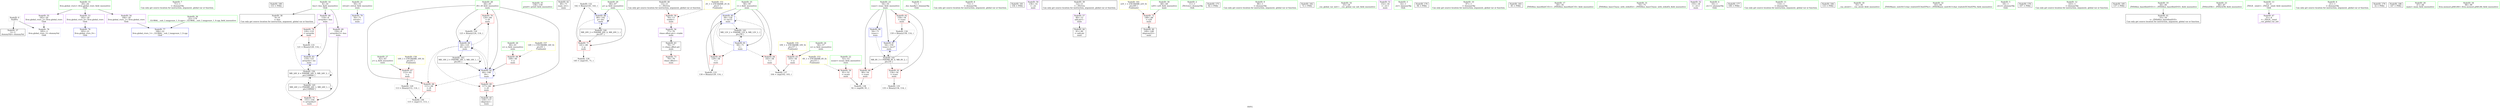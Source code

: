 digraph "SVFG" {
	label="SVFG";

	Node0x5644f8754e00 [shape=record,color=grey,label="{NodeID: 0\nNullPtr}"];
	Node0x5644f8754e00 -> Node0x5644f876aba0[style=solid];
	Node0x5644f8754e00 -> Node0x5644f876def0[style=solid];
	Node0x5644f8755520 [shape=record,color=green,label="{NodeID: 7\n71\<--1\n\<--dummyObj\nCan only get source location for instruction, argument, global var or function.}"];
	Node0x5644f8781910 [shape=record,color=black,label="{NodeID: 180\n153 = PHI()\n}"];
	Node0x5644f8769940 [shape=record,color=green,label="{NodeID: 14\n8\<--10\nbus\<--bus_field_insensitive\nGlob }"];
	Node0x5644f8769940 -> Node0x5644f876aca0[style=solid];
	Node0x5644f8769940 -> Node0x5644f876c5a0[style=solid];
	Node0x5644f8769940 -> Node0x5644f876c670[style=solid];
	Node0x5644f8769db0 [shape=record,color=green,label="{NodeID: 21\n50\<--51\nretval\<--retval_field_insensitive\nmain\n}"];
	Node0x5644f8769db0 -> Node0x5644f876dff0[style=solid];
	Node0x5644f876a360 [shape=record,color=green,label="{NodeID: 28\n64\<--65\ni9\<--i9_field_insensitive\nmain\n}"];
	Node0x5644f876a360 -> Node0x5644f876d670[style=solid];
	Node0x5644f876a360 -> Node0x5644f876d740[style=solid];
	Node0x5644f876a360 -> Node0x5644f876d810[style=solid];
	Node0x5644f876a360 -> Node0x5644f876e260[style=solid];
	Node0x5644f876a360 -> Node0x5644f876e400[style=solid];
	Node0x5644f876a9a0 [shape=record,color=green,label="{NodeID: 35\n138\<--139\nprintf\<--printf_field_insensitive\n}"];
	Node0x5644f876b0a0 [shape=record,color=black,label="{NodeID: 42\n49\<--71\nmain_ret\<--\nmain\n}"];
	Node0x5644f8771200 [shape=record,color=grey,label="{NodeID: 132\n142 = Binary(141, 143, )\n}"];
	Node0x5644f8771200 -> Node0x5644f876e5a0[style=solid];
	Node0x5644f876c670 [shape=record,color=purple,label="{NodeID: 49\n150\<--8\narrayidx23\<--bus\nmain\n}"];
	Node0x5644f876c670 -> Node0x5644f876dc20[style=solid];
	Node0x5644f876c0d0 [shape=record,color=grey,label="{NodeID: 139\n145 = cmp(141, 71, )\n}"];
	Node0x5644f876ccb0 [shape=record,color=purple,label="{NodeID: 56\n77\<--76\nvbase.offset.ptr\<--vtable\nmain\n}"];
	Node0x5644f876ccb0 -> Node0x5644f876b170[style=solid];
	Node0x5644f876d260 [shape=record,color=red,label="{NodeID: 63\n103\<--56\n\<--n\nmain\n}"];
	Node0x5644f876d260 -> Node0x5644f876bdd0[style=solid];
	Node0x5644f877a030 [shape=record,color=yellow,style=double,label="{NodeID: 153\n6V_1 = ENCHI(MR_6V_0)\npts\{53 \}\nFun[main]}"];
	Node0x5644f877a030 -> Node0x5644f876cf20[style=dashed];
	Node0x5644f876d810 [shape=record,color=red,label="{NodeID: 70\n124\<--64\n\<--i9\nmain\n}"];
	Node0x5644f876d810 -> Node0x5644f8770f00[style=solid];
	Node0x5644f876ddf0 [shape=record,color=blue,label="{NodeID: 77\n184\<--22\nllvm.global_ctors_1\<--_GLOBAL__sub_I_tangyouze_1_0.cpp\nGlob }"];
	Node0x5644f876e400 [shape=record,color=blue,label="{NodeID: 84\n64\<--125\ni9\<--inc13\nmain\n}"];
	Node0x5644f876e400 -> Node0x5644f876d670[style=dashed];
	Node0x5644f876e400 -> Node0x5644f876d740[style=dashed];
	Node0x5644f876e400 -> Node0x5644f876d810[style=dashed];
	Node0x5644f876e400 -> Node0x5644f876e260[style=dashed];
	Node0x5644f876e400 -> Node0x5644f876e400[style=dashed];
	Node0x5644f876e400 -> Node0x5644f8776c30[style=dashed];
	Node0x5644f8753f10 [shape=record,color=green,label="{NodeID: 1\n7\<--1\n__dso_handle\<--dummyObj\nGlob }"];
	Node0x5644f87555b0 [shape=record,color=green,label="{NodeID: 8\n73\<--1\n\<--dummyObj\nCan only get source location for instruction, argument, global var or function.}"];
	Node0x5644f8781a10 [shape=record,color=black,label="{NodeID: 181\n156 = PHI()\n}"];
	Node0x5644f87699d0 [shape=record,color=green,label="{NodeID: 15\n20\<--24\nllvm.global_ctors\<--llvm.global_ctors_field_insensitive\nGlob }"];
	Node0x5644f87699d0 -> Node0x5644f876c9b0[style=solid];
	Node0x5644f87699d0 -> Node0x5644f876cab0[style=solid];
	Node0x5644f87699d0 -> Node0x5644f876cbb0[style=solid];
	Node0x5644f8769e80 [shape=record,color=green,label="{NodeID: 22\n52\<--53\nncase\<--ncase_field_insensitive\nmain\n}"];
	Node0x5644f8769e80 -> Node0x5644f876cf20[style=solid];
	Node0x5644f876a430 [shape=record,color=green,label="{NodeID: 29\n66\<--67\np\<--p_field_insensitive\nmain\n}"];
	Node0x5644f876a430 -> Node0x5644f876d8e0[style=solid];
	Node0x5644f876a430 -> Node0x5644f876e5a0[style=solid];
	Node0x5644f876aaa0 [shape=record,color=green,label="{NodeID: 36\n22\<--179\n_GLOBAL__sub_I_tangyouze_1_0.cpp\<--_GLOBAL__sub_I_tangyouze_1_0.cpp_field_insensitive\n}"];
	Node0x5644f876aaa0 -> Node0x5644f876ddf0[style=solid];
	Node0x5644f876b170 [shape=record,color=black,label="{NodeID: 43\n78\<--77\n\<--vbase.offset.ptr\nmain\n}"];
	Node0x5644f876b170 -> Node0x5644f876da80[style=solid];
	Node0x5644f8771380 [shape=record,color=grey,label="{NodeID: 133\n130 = Binary(129, 114, )\n}"];
	Node0x5644f8771380 -> Node0x5644f876e4d0[style=solid];
	Node0x5644f876c740 [shape=record,color=purple,label="{NodeID: 50\n136\<--14\n\<--.str\nmain\n}"];
	Node0x5644f876cd80 [shape=record,color=purple,label="{NodeID: 57\n80\<--12\nadd.ptr\<--\nmain\n}"];
	Node0x5644f876cd80 -> Node0x5644f876b240[style=solid];
	Node0x5644f876d330 [shape=record,color=red,label="{NodeID: 64\n102\<--58\n\<--i\nmain\n}"];
	Node0x5644f876d330 -> Node0x5644f876bdd0[style=solid];
	Node0x5644f876d8e0 [shape=record,color=red,label="{NodeID: 71\n141\<--66\n\<--p\nmain\n}"];
	Node0x5644f876d8e0 -> Node0x5644f8771200[style=solid];
	Node0x5644f876d8e0 -> Node0x5644f876c0d0[style=solid];
	Node0x5644f877a730 [shape=record,color=yellow,style=double,label="{NodeID: 161\n22V_1 = ENCHI(MR_22V_0)\npts\{69 \}\nFun[main]}"];
	Node0x5644f877a730 -> Node0x5644f876d9b0[style=dashed];
	Node0x5644f876def0 [shape=record,color=blue, style = dotted,label="{NodeID: 78\n185\<--3\nllvm.global_ctors_2\<--dummyVal\nGlob }"];
	Node0x5644f876e4d0 [shape=record,color=blue,label="{NodeID: 85\n58\<--130\ni\<--inc15\nmain\n}"];
	Node0x5644f876e4d0 -> Node0x5644f876d330[style=dashed];
	Node0x5644f876e4d0 -> Node0x5644f876d400[style=dashed];
	Node0x5644f876e4d0 -> Node0x5644f876e4d0[style=dashed];
	Node0x5644f876e4d0 -> Node0x5644f8776730[style=dashed];
	Node0x5644f87563a0 [shape=record,color=green,label="{NodeID: 2\n11\<--1\n_ZSt3cin\<--dummyObj\nGlob }"];
	Node0x5644f8781410 [shape=record,color=black,label="{NodeID: 175\n82 = PHI()\n}"];
	Node0x5644f8755640 [shape=record,color=green,label="{NodeID: 9\n96\<--1\n\<--dummyObj\nCan only get source location for instruction, argument, global var or function.}"];
	Node0x5644f8781b10 [shape=record,color=black,label="{NodeID: 182\n72 = PHI()\n}"];
	Node0x5644f8769a60 [shape=record,color=green,label="{NodeID: 16\n25\<--26\n__cxx_global_var_init\<--__cxx_global_var_init_field_insensitive\n}"];
	Node0x5644f8769f50 [shape=record,color=green,label="{NodeID: 23\n54\<--55\nicase\<--icase_field_insensitive\nmain\n}"];
	Node0x5644f8769f50 -> Node0x5644f876cff0[style=solid];
	Node0x5644f8769f50 -> Node0x5644f876d0c0[style=solid];
	Node0x5644f8769f50 -> Node0x5644f876d190[style=solid];
	Node0x5644f8769f50 -> Node0x5644f876e0c0[style=solid];
	Node0x5644f8769f50 -> Node0x5644f876e670[style=solid];
	Node0x5644f876a500 [shape=record,color=green,label="{NodeID: 30\n68\<--69\nx20\<--x20_field_insensitive\nmain\n}"];
	Node0x5644f876a500 -> Node0x5644f876d9b0[style=solid];
	Node0x5644f876aba0 [shape=record,color=black,label="{NodeID: 37\n2\<--3\ndummyVal\<--dummyVal\n}"];
	Node0x5644f876b240 [shape=record,color=black,label="{NodeID: 44\n81\<--80\n\<--add.ptr\nmain\n}"];
	Node0x5644f8771500 [shape=record,color=grey,label="{NodeID: 134\n159 = Binary(158, 114, )\n}"];
	Node0x5644f8771500 -> Node0x5644f876e670[style=solid];
	Node0x5644f876c810 [shape=record,color=purple,label="{NodeID: 51\n152\<--16\n\<--.str.1\nmain\n}"];
	Node0x5644f8776230 [shape=record,color=black,label="{NodeID: 141\nMR_8V_3 = PHI(MR_8V_4, MR_8V_2, )\npts\{55 \}\n}"];
	Node0x5644f8776230 -> Node0x5644f876cff0[style=dashed];
	Node0x5644f8776230 -> Node0x5644f876d0c0[style=dashed];
	Node0x5644f8776230 -> Node0x5644f876d190[style=dashed];
	Node0x5644f8776230 -> Node0x5644f876e670[style=dashed];
	Node0x5644f876ce50 [shape=record,color=red,label="{NodeID: 58\n76\<--13\nvtable\<--\nmain\n}"];
	Node0x5644f876ce50 -> Node0x5644f876ccb0[style=solid];
	Node0x5644f876d400 [shape=record,color=red,label="{NodeID: 65\n129\<--58\n\<--i\nmain\n}"];
	Node0x5644f876d400 -> Node0x5644f8771380[style=solid];
	Node0x5644f877a1f0 [shape=record,color=yellow,style=double,label="{NodeID: 155\n10V_1 = ENCHI(MR_10V_0)\npts\{57 \}\nFun[main]}"];
	Node0x5644f877a1f0 -> Node0x5644f876d260[style=dashed];
	Node0x5644f876d9b0 [shape=record,color=red,label="{NodeID: 72\n148\<--68\n\<--x20\nmain\n}"];
	Node0x5644f876d9b0 -> Node0x5644f876b3e0[style=solid];
	Node0x5644f876dff0 [shape=record,color=blue,label="{NodeID: 79\n50\<--71\nretval\<--\nmain\n}"];
	Node0x5644f876e5a0 [shape=record,color=blue,label="{NodeID: 86\n66\<--142\np\<--dec\nmain\n}"];
	Node0x5644f876e5a0 -> Node0x5644f876d8e0[style=dashed];
	Node0x5644f876e5a0 -> Node0x5644f876e5a0[style=dashed];
	Node0x5644f876e5a0 -> Node0x5644f8777130[style=dashed];
	Node0x5644f8755250 [shape=record,color=green,label="{NodeID: 3\n14\<--1\n.str\<--dummyObj\nGlob }"];
	Node0x5644f8781510 [shape=record,color=black,label="{NodeID: 176\n94 = PHI()\n}"];
	Node0x5644f8755760 [shape=record,color=green,label="{NodeID: 10\n97\<--1\n\<--dummyObj\nCan only get source location for instruction, argument, global var or function.}"];
	Node0x5644f8781c10 [shape=record,color=black,label="{NodeID: 183\n85 = PHI()\n}"];
	Node0x5644f8769af0 [shape=record,color=green,label="{NodeID: 17\n29\<--30\n_ZNSt8ios_base4InitC1Ev\<--_ZNSt8ios_base4InitC1Ev_field_insensitive\n}"];
	Node0x5644f876a020 [shape=record,color=green,label="{NodeID: 24\n56\<--57\nn\<--n_field_insensitive\nmain\n}"];
	Node0x5644f876a020 -> Node0x5644f876d260[style=solid];
	Node0x5644f876a5d0 [shape=record,color=green,label="{NodeID: 31\n74\<--75\n_ZNSt8ios_base15sync_with_stdioEb\<--_ZNSt8ios_base15sync_with_stdioEb_field_insensitive\n}"];
	Node0x5644f876aca0 [shape=record,color=black,label="{NodeID: 38\n9\<--8\n\<--bus\nCan only get source location for instruction, argument, global var or function.}"];
	Node0x5644f876b310 [shape=record,color=black,label="{NodeID: 45\n118\<--117\nidxprom\<--\nmain\n}"];
	Node0x5644f8771680 [shape=record,color=grey,label="{NodeID: 135\n135 = Binary(134, 114, )\n}"];
	Node0x5644f876c8e0 [shape=record,color=purple,label="{NodeID: 52\n155\<--18\n\<--.str.2\nmain\n}"];
	Node0x5644f8776730 [shape=record,color=black,label="{NodeID: 142\nMR_12V_2 = PHI(MR_12V_4, MR_12V_1, )\npts\{59 \}\n}"];
	Node0x5644f8776730 -> Node0x5644f876e190[style=dashed];
	Node0x5644f876cf20 [shape=record,color=red,label="{NodeID: 59\n91\<--52\n\<--ncase\nmain\n}"];
	Node0x5644f876cf20 -> Node0x5644f876bf50[style=solid];
	Node0x5644f876d4d0 [shape=record,color=red,label="{NodeID: 66\n108\<--60\n\<--x\nmain\n}"];
	Node0x5644f876d4d0 -> Node0x5644f876e260[style=solid];
	Node0x5644f876da80 [shape=record,color=red,label="{NodeID: 73\n79\<--78\nvbase.offset\<--\nmain\n}"];
	Node0x5644f876e0c0 [shape=record,color=blue,label="{NodeID: 80\n54\<--71\nicase\<--\nmain\n}"];
	Node0x5644f876e0c0 -> Node0x5644f8776230[style=dashed];
	Node0x5644f876e670 [shape=record,color=blue,label="{NodeID: 87\n54\<--159\nicase\<--inc27\nmain\n}"];
	Node0x5644f876e670 -> Node0x5644f8776230[style=dashed];
	Node0x5644f8755060 [shape=record,color=green,label="{NodeID: 4\n16\<--1\n.str.1\<--dummyObj\nGlob }"];
	Node0x5644f8781610 [shape=record,color=black,label="{NodeID: 177\n106 = PHI()\n}"];
	Node0x5644f87557f0 [shape=record,color=green,label="{NodeID: 11\n114\<--1\n\<--dummyObj\nCan only get source location for instruction, argument, global var or function.}"];
	Node0x5644f8781d10 [shape=record,color=black,label="{NodeID: 184\n133 = PHI()\n}"];
	Node0x5644f8769b80 [shape=record,color=green,label="{NodeID: 18\n35\<--36\n__cxa_atexit\<--__cxa_atexit_field_insensitive\n}"];
	Node0x5644f876a0f0 [shape=record,color=green,label="{NodeID: 25\n58\<--59\ni\<--i_field_insensitive\nmain\n}"];
	Node0x5644f876a0f0 -> Node0x5644f876d330[style=solid];
	Node0x5644f876a0f0 -> Node0x5644f876d400[style=solid];
	Node0x5644f876a0f0 -> Node0x5644f876e190[style=solid];
	Node0x5644f876a0f0 -> Node0x5644f876e4d0[style=solid];
	Node0x5644f876a6a0 [shape=record,color=green,label="{NodeID: 32\n83\<--84\n_ZNSt9basic_iosIcSt11char_traitsIcEE3tieEPSo\<--_ZNSt9basic_iosIcSt11char_traitsIcEE3tieEPSo_field_insensitive\n}"];
	Node0x5644f876ada0 [shape=record,color=black,label="{NodeID: 39\n12\<--11\n\<--_ZSt3cin\nCan only get source location for instruction, argument, global var or function.}"];
	Node0x5644f876ada0 -> Node0x5644f876cd80[style=solid];
	Node0x5644f8770d80 [shape=record,color=grey,label="{NodeID: 129\n113 = Binary(112, 114, )\n}"];
	Node0x5644f8770d80 -> Node0x5644f8771800[style=solid];
	Node0x5644f876b3e0 [shape=record,color=black,label="{NodeID: 46\n149\<--148\nidxprom22\<--\nmain\n}"];
	Node0x5644f8771800 [shape=record,color=grey,label="{NodeID: 136\n115 = cmp(111, 113, )\n}"];
	Node0x5644f876c9b0 [shape=record,color=purple,label="{NodeID: 53\n183\<--20\nllvm.global_ctors_0\<--llvm.global_ctors\nGlob }"];
	Node0x5644f876c9b0 -> Node0x5644f876dcf0[style=solid];
	Node0x5644f8776c30 [shape=record,color=black,label="{NodeID: 143\nMR_18V_2 = PHI(MR_18V_3, MR_18V_1, )\npts\{65 \}\n}"];
	Node0x5644f8776c30 -> Node0x5644f876e260[style=dashed];
	Node0x5644f8776c30 -> Node0x5644f8776c30[style=dashed];
	Node0x5644f876cff0 [shape=record,color=red,label="{NodeID: 60\n90\<--54\n\<--icase\nmain\n}"];
	Node0x5644f876cff0 -> Node0x5644f876bf50[style=solid];
	Node0x5644f8778f30 [shape=record,color=black,label="{NodeID: 150\nMR_24V_4 = PHI(MR_24V_5, MR_24V_3, )\npts\{100000 \}\n}"];
	Node0x5644f8778f30 -> Node0x5644f876db50[style=dashed];
	Node0x5644f8778f30 -> Node0x5644f876dc20[style=dashed];
	Node0x5644f8778f30 -> Node0x5644f876e330[style=dashed];
	Node0x5644f8778f30 -> Node0x5644f8777630[style=dashed];
	Node0x5644f8778f30 -> Node0x5644f8778f30[style=dashed];
	Node0x5644f876d5a0 [shape=record,color=red,label="{NodeID: 67\n112\<--62\n\<--y\nmain\n}"];
	Node0x5644f876d5a0 -> Node0x5644f8770d80[style=solid];
	Node0x5644f877a3b0 [shape=record,color=yellow,style=double,label="{NodeID: 157\n14V_1 = ENCHI(MR_14V_0)\npts\{61 \}\nFun[main]}"];
	Node0x5644f877a3b0 -> Node0x5644f876d4d0[style=dashed];
	Node0x5644f876db50 [shape=record,color=red,label="{NodeID: 74\n120\<--119\n\<--arrayidx\nmain\n}"];
	Node0x5644f876db50 -> Node0x5644f8771080[style=solid];
	Node0x5644f876e190 [shape=record,color=blue,label="{NodeID: 81\n58\<--71\ni\<--\nmain\n}"];
	Node0x5644f876e190 -> Node0x5644f876d330[style=dashed];
	Node0x5644f876e190 -> Node0x5644f876d400[style=dashed];
	Node0x5644f876e190 -> Node0x5644f876e4d0[style=dashed];
	Node0x5644f876e190 -> Node0x5644f8776730[style=dashed];
	Node0x5644f8769010 [shape=record,color=green,label="{NodeID: 5\n18\<--1\n.str.2\<--dummyObj\nGlob }"];
	Node0x5644f8781770 [shape=record,color=black,label="{NodeID: 178\n107 = PHI()\n}"];
	Node0x5644f8755880 [shape=record,color=green,label="{NodeID: 12\n143\<--1\n\<--dummyObj\nCan only get source location for instruction, argument, global var or function.}"];
	Node0x5644f8781e10 [shape=record,color=black,label="{NodeID: 185\n137 = PHI()\n}"];
	Node0x5644f8769c10 [shape=record,color=green,label="{NodeID: 19\n34\<--40\n_ZNSt8ios_base4InitD1Ev\<--_ZNSt8ios_base4InitD1Ev_field_insensitive\n}"];
	Node0x5644f8769c10 -> Node0x5644f876afa0[style=solid];
	Node0x5644f876a1c0 [shape=record,color=green,label="{NodeID: 26\n60\<--61\nx\<--x_field_insensitive\nmain\n}"];
	Node0x5644f876a1c0 -> Node0x5644f876d4d0[style=solid];
	Node0x5644f876a7a0 [shape=record,color=green,label="{NodeID: 33\n86\<--87\n_ZNSirsERi\<--_ZNSirsERi_field_insensitive\n}"];
	Node0x5644f876aea0 [shape=record,color=black,label="{NodeID: 40\n13\<--11\n\<--_ZSt3cin\nCan only get source location for instruction, argument, global var or function.}"];
	Node0x5644f876aea0 -> Node0x5644f876ce50[style=solid];
	Node0x5644f8770f00 [shape=record,color=grey,label="{NodeID: 130\n125 = Binary(124, 114, )\n}"];
	Node0x5644f8770f00 -> Node0x5644f876e400[style=solid];
	Node0x5644f876b4b0 [shape=record,color=purple,label="{NodeID: 47\n31\<--4\n\<--_ZStL8__ioinit\n__cxx_global_var_init\n}"];
	Node0x5644f876bdd0 [shape=record,color=grey,label="{NodeID: 137\n104 = cmp(102, 103, )\n}"];
	Node0x5644f876cab0 [shape=record,color=purple,label="{NodeID: 54\n184\<--20\nllvm.global_ctors_1\<--llvm.global_ctors\nGlob }"];
	Node0x5644f876cab0 -> Node0x5644f876ddf0[style=solid];
	Node0x5644f8777130 [shape=record,color=black,label="{NodeID: 144\nMR_20V_2 = PHI(MR_20V_4, MR_20V_1, )\npts\{67 \}\n}"];
	Node0x5644f8777130 -> Node0x5644f876d8e0[style=dashed];
	Node0x5644f8777130 -> Node0x5644f876e5a0[style=dashed];
	Node0x5644f876d0c0 [shape=record,color=red,label="{NodeID: 61\n134\<--54\n\<--icase\nmain\n}"];
	Node0x5644f876d0c0 -> Node0x5644f8771680[style=solid];
	Node0x5644f8779430 [shape=record,color=yellow,style=double,label="{NodeID: 151\n2V_1 = ENCHI(MR_2V_0)\npts\{1 \}\nFun[main]}"];
	Node0x5644f8779430 -> Node0x5644f876ce50[style=dashed];
	Node0x5644f876d670 [shape=record,color=red,label="{NodeID: 68\n111\<--64\n\<--i9\nmain\n}"];
	Node0x5644f876d670 -> Node0x5644f8771800[style=solid];
	Node0x5644f877a490 [shape=record,color=yellow,style=double,label="{NodeID: 158\n16V_1 = ENCHI(MR_16V_0)\npts\{63 \}\nFun[main]}"];
	Node0x5644f877a490 -> Node0x5644f876d5a0[style=dashed];
	Node0x5644f876dc20 [shape=record,color=red,label="{NodeID: 75\n151\<--150\n\<--arrayidx23\nmain\n}"];
	Node0x5644f876e260 [shape=record,color=blue,label="{NodeID: 82\n64\<--108\ni9\<--\nmain\n}"];
	Node0x5644f876e260 -> Node0x5644f876d670[style=dashed];
	Node0x5644f876e260 -> Node0x5644f876d740[style=dashed];
	Node0x5644f876e260 -> Node0x5644f876d810[style=dashed];
	Node0x5644f876e260 -> Node0x5644f876e260[style=dashed];
	Node0x5644f876e260 -> Node0x5644f876e400[style=dashed];
	Node0x5644f876e260 -> Node0x5644f8776c30[style=dashed];
	Node0x5644f87690a0 [shape=record,color=green,label="{NodeID: 6\n21\<--1\n\<--dummyObj\nCan only get source location for instruction, argument, global var or function.}"];
	Node0x5644f8781840 [shape=record,color=black,label="{NodeID: 179\n32 = PHI()\n}"];
	Node0x5644f8755950 [shape=record,color=green,label="{NodeID: 13\n4\<--6\n_ZStL8__ioinit\<--_ZStL8__ioinit_field_insensitive\nGlob }"];
	Node0x5644f8755950 -> Node0x5644f876b4b0[style=solid];
	Node0x5644f8781f10 [shape=record,color=black,label="{NodeID: 186\n147 = PHI()\n}"];
	Node0x5644f8769ce0 [shape=record,color=green,label="{NodeID: 20\n47\<--48\nmain\<--main_field_insensitive\n}"];
	Node0x5644f876a290 [shape=record,color=green,label="{NodeID: 27\n62\<--63\ny\<--y_field_insensitive\nmain\n}"];
	Node0x5644f876a290 -> Node0x5644f876d5a0[style=solid];
	Node0x5644f876a8a0 [shape=record,color=green,label="{NodeID: 34\n98\<--99\nllvm.memset.p0i8.i64\<--llvm.memset.p0i8.i64_field_insensitive\n}"];
	Node0x5644f876afa0 [shape=record,color=black,label="{NodeID: 41\n33\<--34\n\<--_ZNSt8ios_base4InitD1Ev\nCan only get source location for instruction, argument, global var or function.}"];
	Node0x5644f8771080 [shape=record,color=grey,label="{NodeID: 131\n121 = Binary(120, 114, )\n}"];
	Node0x5644f8771080 -> Node0x5644f876e330[style=solid];
	Node0x5644f876c5a0 [shape=record,color=purple,label="{NodeID: 48\n119\<--8\narrayidx\<--bus\nmain\n}"];
	Node0x5644f876c5a0 -> Node0x5644f876db50[style=solid];
	Node0x5644f876c5a0 -> Node0x5644f876e330[style=solid];
	Node0x5644f876bf50 [shape=record,color=grey,label="{NodeID: 138\n92 = cmp(90, 91, )\n}"];
	Node0x5644f876cbb0 [shape=record,color=purple,label="{NodeID: 55\n185\<--20\nllvm.global_ctors_2\<--llvm.global_ctors\nGlob }"];
	Node0x5644f876cbb0 -> Node0x5644f876def0[style=solid];
	Node0x5644f8777630 [shape=record,color=black,label="{NodeID: 145\nMR_24V_2 = PHI(MR_24V_3, MR_24V_1, )\npts\{100000 \}\n}"];
	Node0x5644f8777630 -> Node0x5644f876dc20[style=dashed];
	Node0x5644f8777630 -> Node0x5644f8777630[style=dashed];
	Node0x5644f8777630 -> Node0x5644f8778f30[style=dashed];
	Node0x5644f876d190 [shape=record,color=red,label="{NodeID: 62\n158\<--54\n\<--icase\nmain\n}"];
	Node0x5644f876d190 -> Node0x5644f8771500[style=solid];
	Node0x5644f876d740 [shape=record,color=red,label="{NodeID: 69\n117\<--64\n\<--i9\nmain\n}"];
	Node0x5644f876d740 -> Node0x5644f876b310[style=solid];
	Node0x5644f876dcf0 [shape=record,color=blue,label="{NodeID: 76\n183\<--21\nllvm.global_ctors_0\<--\nGlob }"];
	Node0x5644f876e330 [shape=record,color=blue,label="{NodeID: 83\n119\<--121\narrayidx\<--inc\nmain\n}"];
	Node0x5644f876e330 -> Node0x5644f8778f30[style=dashed];
}
